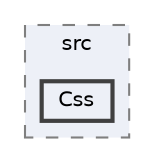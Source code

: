 digraph "plugins/learndash-certificate-builder/vendor/mpdf/mpdf/src/Css"
{
 // LATEX_PDF_SIZE
  bgcolor="transparent";
  edge [fontname=Helvetica,fontsize=10,labelfontname=Helvetica,labelfontsize=10];
  node [fontname=Helvetica,fontsize=10,shape=box,height=0.2,width=0.4];
  compound=true
  subgraph clusterdir_a65463aea2a6be4c4718790a2e16e955 {
    graph [ bgcolor="#edf0f7", pencolor="grey50", label="src", fontname=Helvetica,fontsize=10 style="filled,dashed", URL="dir_a65463aea2a6be4c4718790a2e16e955.html",tooltip=""]
  dir_a610aa2c0018909a93f95d3318be307d [label="Css", fillcolor="#edf0f7", color="grey25", style="filled,bold", URL="dir_a610aa2c0018909a93f95d3318be307d.html",tooltip=""];
  }
}
